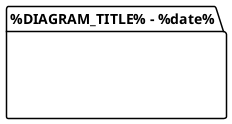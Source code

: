 @startuml

top to bottom direction

skinparam componentStyle uml2
skinparam handwritten false
skinparam monochrome false
skinparam shadowing false
skinparam defaultTextAlignment center
skinparam packageFontSize  14
skinparam packageFontName Arial

skinparam component {
    StereotypeFontSize 14
    StereotypeFontColor black
    StereotypeName Arial
    StereotypeFontStyle normal
    FontSize 14
    FontColor black
    FontName Arial
    BackgroundColor white
    BorderColor black

}

skinparam package<<Transparent>> {
  borderColor Transparent
  backgroundColor Transparent
  fontColor Transparent
  stereotypeFontColor Transparent
}

!pragma ratio 0.66

left to right direction

package "%DIAGRAM_TITLE% - %date%" {

    package "1234567890" <<Transparent>> {

        '%PACKAGES%

    }

}

@enduml


